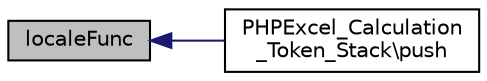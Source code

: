 digraph "localeFunc"
{
  edge [fontname="Helvetica",fontsize="10",labelfontname="Helvetica",labelfontsize="10"];
  node [fontname="Helvetica",fontsize="10",shape=record];
  rankdir="LR";
  Node248 [label="localeFunc",height=0.2,width=0.4,color="black", fillcolor="grey75", style="filled", fontcolor="black"];
  Node248 -> Node249 [dir="back",color="midnightblue",fontsize="10",style="solid",fontname="Helvetica"];
  Node249 [label="PHPExcel_Calculation\l_Token_Stack\\push",height=0.2,width=0.4,color="black", fillcolor="white", style="filled",URL="$class_p_h_p_excel___calculation___token___stack.html#a076354dbc0e4d6d6b11cf26f213d3071"];
}
